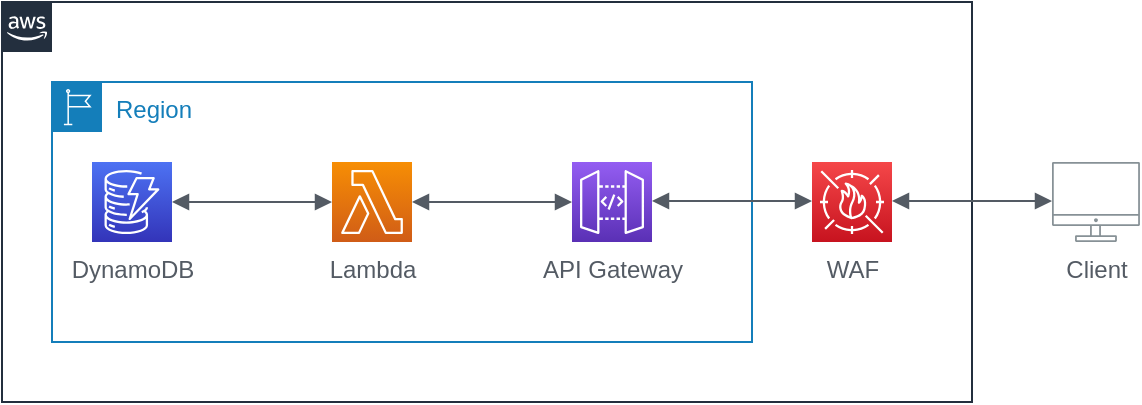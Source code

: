 <mxfile version="13.4.2">
    <diagram id="6hGFLwfOUW9BJ-s0fimq" name="Page-1">
        <mxGraphModel dx="944" dy="1399" grid="1" gridSize="10" guides="1" tooltips="1" connect="1" arrows="1" fold="1" page="1" pageScale="1" pageWidth="827" pageHeight="1169" math="0" shadow="0">
            <root>
                <mxCell id="0"/>
                <mxCell id="1" parent="0"/>
                <mxCell id="29" value="" style="points=[[0,0],[0.25,0],[0.5,0],[0.75,0],[1,0],[1,0.25],[1,0.5],[1,0.75],[1,1],[0.75,1],[0.5,1],[0.25,1],[0,1],[0,0.75],[0,0.5],[0,0.25]];outlineConnect=0;gradientColor=none;html=1;whiteSpace=wrap;fontSize=12;fontStyle=0;shape=mxgraph.aws4.group;grIcon=mxgraph.aws4.group_aws_cloud_alt;strokeColor=#232F3E;fillColor=none;verticalAlign=top;align=left;spacingLeft=30;fontColor=#232F3E;dashed=0;" parent="1" vertex="1">
                    <mxGeometry x="75" y="-200" width="485" height="200" as="geometry"/>
                </mxCell>
                <mxCell id="27" value="Region" style="points=[[0,0],[0.25,0],[0.5,0],[0.75,0],[1,0],[1,0.25],[1,0.5],[1,0.75],[1,1],[0.75,1],[0.5,1],[0.25,1],[0,1],[0,0.75],[0,0.5],[0,0.25]];outlineConnect=0;gradientColor=none;html=1;whiteSpace=wrap;fontSize=12;fontStyle=0;shape=mxgraph.aws4.group;grIcon=mxgraph.aws4.group_region;strokeColor=#147EBA;fillColor=none;verticalAlign=top;align=left;spacingLeft=30;fontColor=#147EBA;dashed=0;" parent="1" vertex="1">
                    <mxGeometry x="100" y="-160" width="350" height="130" as="geometry"/>
                </mxCell>
                <mxCell id="12" value="&lt;font color=&quot;#545b64&quot; face=&quot;helvetica&quot;&gt;API Gateway&lt;/font&gt;&lt;br&gt;" style="outlineConnect=0;fontColor=#232F3E;gradientColor=#945DF2;gradientDirection=north;fillColor=#5A30B5;strokeColor=#ffffff;dashed=0;verticalLabelPosition=bottom;verticalAlign=top;align=center;html=1;fontSize=12;fontStyle=0;aspect=fixed;shape=mxgraph.aws4.resourceIcon;resIcon=mxgraph.aws4.api_gateway;" parent="1" vertex="1">
                    <mxGeometry x="360" y="-120" width="40" height="40" as="geometry"/>
                </mxCell>
                <mxCell id="13" value="&lt;font color=&quot;#545b64&quot; face=&quot;helvetica&quot;&gt;DynamoDB&lt;/font&gt;" style="outlineConnect=0;fontColor=#232F3E;gradientColor=#4D72F3;gradientDirection=north;fillColor=#3334B9;strokeColor=#ffffff;dashed=0;verticalLabelPosition=bottom;verticalAlign=top;align=center;html=1;fontSize=12;fontStyle=0;aspect=fixed;shape=mxgraph.aws4.resourceIcon;resIcon=mxgraph.aws4.dynamodb;" parent="1" vertex="1">
                    <mxGeometry x="120" y="-120" width="40" height="40" as="geometry"/>
                </mxCell>
                <mxCell id="14" value="&lt;font color=&quot;#545b64&quot; face=&quot;helvetica&quot;&gt;Lambda&lt;/font&gt;&lt;br&gt;" style="outlineConnect=0;fontColor=#232F3E;gradientColor=#F78E04;gradientDirection=north;fillColor=#D05C17;strokeColor=#ffffff;dashed=0;verticalLabelPosition=bottom;verticalAlign=top;align=center;html=1;fontSize=12;fontStyle=0;aspect=fixed;shape=mxgraph.aws4.resourceIcon;resIcon=mxgraph.aws4.lambda;" parent="1" vertex="1">
                    <mxGeometry x="240" y="-120" width="40" height="40" as="geometry"/>
                </mxCell>
                <mxCell id="15" value="" style="edgeStyle=orthogonalEdgeStyle;html=1;endArrow=block;elbow=vertical;startArrow=block;startFill=1;endFill=1;strokeColor=#545B64;rounded=0;" parent="1" source="14" target="12" edge="1">
                    <mxGeometry width="100" relative="1" as="geometry">
                        <mxPoint x="200" y="-80" as="sourcePoint"/>
                        <mxPoint x="300" y="-80" as="targetPoint"/>
                        <Array as="points"/>
                    </mxGeometry>
                </mxCell>
                <mxCell id="16" value="" style="edgeStyle=orthogonalEdgeStyle;html=1;endArrow=block;elbow=vertical;startArrow=block;startFill=1;endFill=1;strokeColor=#545B64;rounded=0;" parent="1" edge="1">
                    <mxGeometry width="100" relative="1" as="geometry">
                        <mxPoint x="400" y="-100.5" as="sourcePoint"/>
                        <mxPoint x="480" y="-100.5" as="targetPoint"/>
                        <Array as="points"/>
                    </mxGeometry>
                </mxCell>
                <mxCell id="17" value="" style="edgeStyle=orthogonalEdgeStyle;html=1;endArrow=block;elbow=vertical;startArrow=block;startFill=1;endFill=1;strokeColor=#545B64;rounded=0;" parent="1" source="13" edge="1">
                    <mxGeometry width="100" relative="1" as="geometry">
                        <mxPoint x="300" y="-80" as="sourcePoint"/>
                        <mxPoint x="240" y="-100" as="targetPoint"/>
                        <Array as="points"/>
                    </mxGeometry>
                </mxCell>
                <mxCell id="18" value="&lt;font color=&quot;#545b64&quot; face=&quot;helvetica&quot;&gt;WAF&lt;/font&gt;&lt;br&gt;" style="outlineConnect=0;fontColor=#232F3E;gradientColor=#F54749;gradientDirection=north;fillColor=#C7131F;strokeColor=#ffffff;dashed=0;verticalLabelPosition=bottom;verticalAlign=top;align=center;html=1;fontSize=12;fontStyle=0;aspect=fixed;shape=mxgraph.aws4.resourceIcon;resIcon=mxgraph.aws4.waf;" parent="1" vertex="1">
                    <mxGeometry x="480" y="-120" width="40" height="40" as="geometry"/>
                </mxCell>
                <mxCell id="19" value="Client" style="outlineConnect=0;gradientColor=none;fontColor=#545B64;strokeColor=none;fillColor=#879196;dashed=0;verticalLabelPosition=bottom;verticalAlign=top;align=center;html=1;fontSize=12;fontStyle=0;aspect=fixed;shape=mxgraph.aws4.illustration_desktop;pointerEvents=1" parent="1" vertex="1">
                    <mxGeometry x="600" y="-120" width="43.96" height="40" as="geometry"/>
                </mxCell>
                <mxCell id="20" value="" style="edgeStyle=orthogonalEdgeStyle;html=1;endArrow=block;elbow=vertical;startArrow=block;startFill=1;endFill=1;strokeColor=#545B64;rounded=0;" parent="1" edge="1">
                    <mxGeometry width="100" relative="1" as="geometry">
                        <mxPoint x="520" y="-100.5" as="sourcePoint"/>
                        <mxPoint x="600" y="-100.5" as="targetPoint"/>
                        <Array as="points">
                            <mxPoint x="584" y="-100"/>
                            <mxPoint x="584" y="-100"/>
                        </Array>
                    </mxGeometry>
                </mxCell>
            </root>
        </mxGraphModel>
    </diagram>
</mxfile>